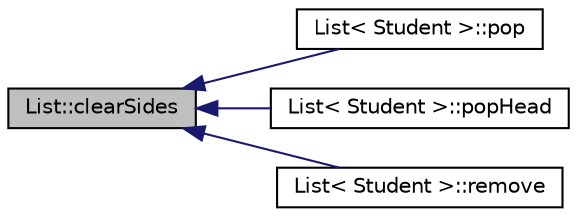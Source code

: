 digraph "List::clearSides"
{
  edge [fontname="Helvetica",fontsize="10",labelfontname="Helvetica",labelfontsize="10"];
  node [fontname="Helvetica",fontsize="10",shape=record];
  rankdir="LR";
  Node1 [label="List::clearSides",height=0.2,width=0.4,color="black", fillcolor="grey75", style="filled", fontcolor="black"];
  Node1 -> Node2 [dir="back",color="midnightblue",fontsize="10",style="solid"];
  Node2 [label="List\< Student \>::pop",height=0.2,width=0.4,color="black", fillcolor="white", style="filled",URL="$class_list.html#a985cb6f2b506e9d30e8fa59b39d44efd"];
  Node1 -> Node3 [dir="back",color="midnightblue",fontsize="10",style="solid"];
  Node3 [label="List\< Student \>::popHead",height=0.2,width=0.4,color="black", fillcolor="white", style="filled",URL="$class_list.html#ae216f7a997b0c9fc0e1d89f241b9f5b2"];
  Node1 -> Node4 [dir="back",color="midnightblue",fontsize="10",style="solid"];
  Node4 [label="List\< Student \>::remove",height=0.2,width=0.4,color="black", fillcolor="white", style="filled",URL="$class_list.html#a104d8a6b2b3f64149acb31c2e3073bed"];
}
